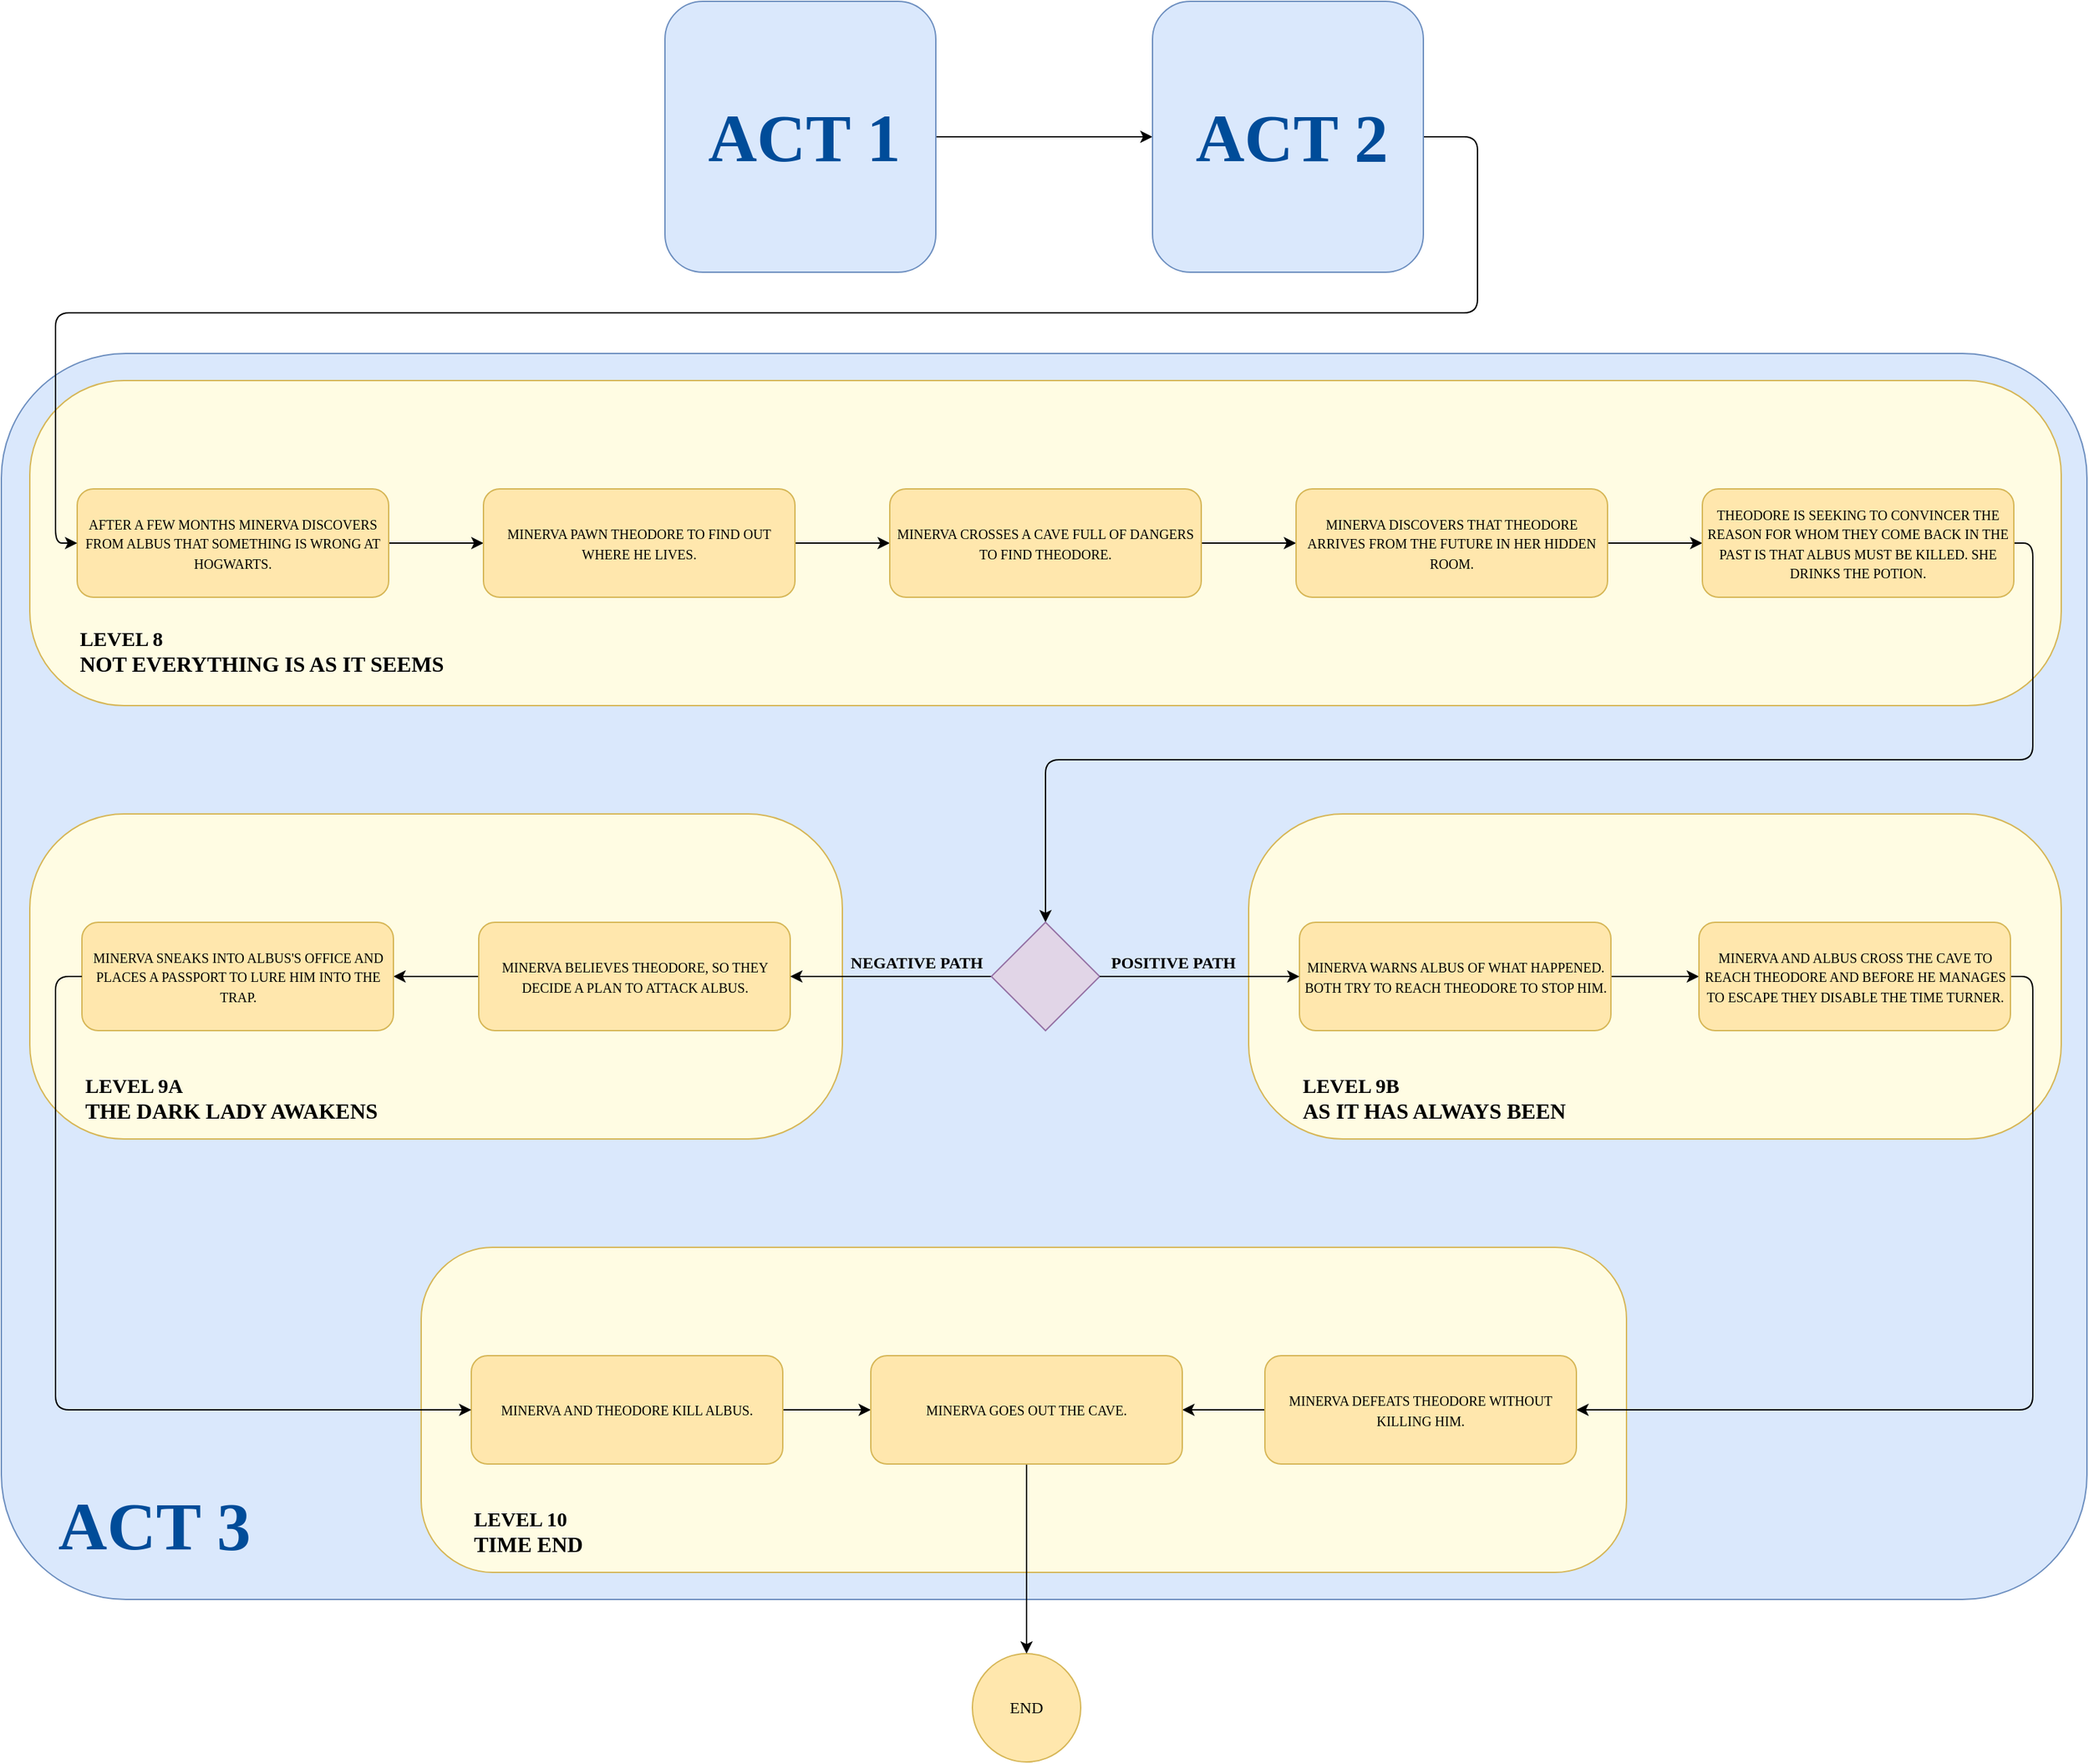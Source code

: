 <mxfile version="13.9.9" type="device"><diagram id="9G3ZSRjE5eR7GkHFppFa" name="Page-1"><mxGraphModel dx="2370" dy="1175" grid="1" gridSize="10" guides="1" tooltips="1" connect="1" arrows="1" fold="1" page="1" pageScale="1" pageWidth="827" pageHeight="1169" math="0" shadow="0"><root><mxCell id="0"/><mxCell id="1" parent="0"/><mxCell id="e39GXcIzTEzoAKECYrM0-5" value="" style="rounded=1;whiteSpace=wrap;html=1;glass=0;sketch=0;shadow=0;arcSize=10;strokeColor=#6c8ebf;fillColor=#DAE8FC;" vertex="1" parent="1"><mxGeometry x="470" y="300" width="1540" height="920" as="geometry"/></mxCell><mxCell id="UlbksKQ0W-jiqBPNNnSb-2" value="" style="rounded=1;whiteSpace=wrap;html=1;glass=0;sketch=0;shadow=0;arcSize=29;strokeColor=#d6b656;fillColor=#FFFCE3;" parent="1" vertex="1"><mxGeometry x="491" y="320" width="1500" height="240" as="geometry"/></mxCell><mxCell id="UlbksKQ0W-jiqBPNNnSb-5" style="edgeStyle=orthogonalEdgeStyle;rounded=0;orthogonalLoop=1;jettySize=auto;html=1;exitX=1;exitY=0.5;exitDx=0;exitDy=0;entryX=0;entryY=0.5;entryDx=0;entryDy=0;" parent="1" source="UlbksKQ0W-jiqBPNNnSb-6" target="UlbksKQ0W-jiqBPNNnSb-8" edge="1"><mxGeometry relative="1" as="geometry"/></mxCell><mxCell id="UlbksKQ0W-jiqBPNNnSb-6" value="&lt;font face=&quot;comfortaa&quot;&gt;&lt;span style=&quot;font-size: 10px&quot;&gt;AFTER A FEW MONTHS MINERVA DISCOVERS FROM ALBUS THAT SOMETHING IS WRONG AT HOGWARTS.&lt;/span&gt;&lt;/font&gt;" style="rounded=1;whiteSpace=wrap;html=1;strokeColor=#d6b656;fillColor=#FFE7AD;align=center;perimeterSpacing=0;spacingTop=0;shadow=0;" parent="1" vertex="1"><mxGeometry x="526" y="400" width="230" height="80" as="geometry"/></mxCell><mxCell id="UlbksKQ0W-jiqBPNNnSb-7" style="edgeStyle=orthogonalEdgeStyle;rounded=0;orthogonalLoop=1;jettySize=auto;html=1;exitX=1;exitY=0.5;exitDx=0;exitDy=0;entryX=0;entryY=0.5;entryDx=0;entryDy=0;" parent="1" source="UlbksKQ0W-jiqBPNNnSb-8" target="UlbksKQ0W-jiqBPNNnSb-9" edge="1"><mxGeometry relative="1" as="geometry"/></mxCell><mxCell id="UlbksKQ0W-jiqBPNNnSb-8" value="&lt;font face=&quot;comfortaa&quot;&gt;&lt;span style=&quot;font-size: 10px&quot;&gt;MINERVA PAWN THEODORE TO FIND OUT WHERE HE LIVES.&lt;/span&gt;&lt;/font&gt;" style="rounded=1;whiteSpace=wrap;html=1;strokeColor=#d6b656;fillColor=#FFE7AD;align=center;perimeterSpacing=0;spacingTop=0;shadow=0;" parent="1" vertex="1"><mxGeometry x="826" y="400" width="230" height="80" as="geometry"/></mxCell><mxCell id="UlbksKQ0W-jiqBPNNnSb-83" style="edgeStyle=orthogonalEdgeStyle;rounded=1;orthogonalLoop=1;jettySize=auto;html=1;exitX=1;exitY=0.5;exitDx=0;exitDy=0;" parent="1" source="UlbksKQ0W-jiqBPNNnSb-9" target="UlbksKQ0W-jiqBPNNnSb-82" edge="1"><mxGeometry relative="1" as="geometry"/></mxCell><mxCell id="UlbksKQ0W-jiqBPNNnSb-9" value="&lt;font face=&quot;comfortaa&quot;&gt;&lt;span style=&quot;font-size: 10px&quot;&gt;MINERVA CROSSES A CAVE FULL OF DANGERS TO FIND THEODORE.&lt;/span&gt;&lt;/font&gt;" style="rounded=1;whiteSpace=wrap;html=1;strokeColor=#d6b656;fillColor=#FFE7AD;align=center;perimeterSpacing=0;spacingTop=0;shadow=0;" parent="1" vertex="1"><mxGeometry x="1126" y="400" width="230" height="80" as="geometry"/></mxCell><mxCell id="UlbksKQ0W-jiqBPNNnSb-10" value="&lt;font style=&quot;font-size: 15px&quot;&gt;&lt;b&gt;LEVEL 8&lt;br&gt;&lt;/b&gt;&lt;span id=&quot;docs-internal-guid-a0bbd8f7-7fff-73d3-5b83-35c19cb82c3a&quot;&gt;&lt;span style=&quot;font-size: 12pt ; font-family: &amp;quot;comfortaa&amp;quot; , cursive ; background-color: transparent ; font-weight: 700 ; vertical-align: baseline&quot;&gt;NOT EVERYTHING IS AS IT SEEMS&lt;/span&gt;&lt;/span&gt;&lt;b&gt;&lt;br&gt;&lt;/b&gt;&lt;/font&gt;" style="text;html=1;strokeColor=none;fillColor=none;align=left;verticalAlign=middle;whiteSpace=wrap;rounded=0;shadow=0;fontFamily=Comfortaa;fontSource=https%3A%2F%2Ffonts.googleapis.com%2Fcss%3Ffamily%3DComfortaa;" parent="1" vertex="1"><mxGeometry x="526" y="510" width="316" height="20" as="geometry"/></mxCell><mxCell id="UlbksKQ0W-jiqBPNNnSb-11" value="" style="rounded=1;whiteSpace=wrap;html=1;glass=0;sketch=0;shadow=0;arcSize=29;strokeColor=#d6b656;fillColor=#FFFCE3;" parent="1" vertex="1"><mxGeometry x="491" y="640" width="600" height="240" as="geometry"/></mxCell><mxCell id="UlbksKQ0W-jiqBPNNnSb-12" value="&lt;font&gt;&lt;b&gt;&lt;span style=&quot;font-size: 15px&quot;&gt;LEVEL 9A&lt;br&gt;&lt;div&gt;&lt;span style=&quot;font-weight: normal&quot; id=&quot;docs-internal-guid-8447bf19-7fff-2ecb-492c-ed1e44df459d&quot;&gt;&lt;span style=&quot;font-size: 12pt ; font-family: &amp;quot;comfortaa&amp;quot; , cursive ; background-color: transparent ; font-weight: 700 ; vertical-align: baseline&quot;&gt;THE DARK LADY AWAKENS&lt;/span&gt;&lt;/span&gt;&lt;br&gt;&lt;/div&gt;&lt;/span&gt;&lt;/b&gt;&lt;/font&gt;" style="text;html=1;strokeColor=none;fillColor=none;align=left;verticalAlign=middle;whiteSpace=wrap;rounded=0;shadow=0;fontFamily=Comfortaa;fontSource=https%3A%2F%2Ffonts.googleapis.com%2Fcss%3Ffamily%3DComfortaa;" parent="1" vertex="1"><mxGeometry x="529.5" y="840" width="280" height="20" as="geometry"/></mxCell><mxCell id="e39GXcIzTEzoAKECYrM0-3" style="edgeStyle=orthogonalEdgeStyle;rounded=0;orthogonalLoop=1;jettySize=auto;html=1;" edge="1" parent="1" source="UlbksKQ0W-jiqBPNNnSb-14" target="UlbksKQ0W-jiqBPNNnSb-17"><mxGeometry relative="1" as="geometry"/></mxCell><mxCell id="UlbksKQ0W-jiqBPNNnSb-14" value="&lt;font face=&quot;comfortaa&quot;&gt;&lt;span style=&quot;font-size: 10px&quot;&gt;MINERVA BELIEVES THEODORE, SO THEY DECIDE A PLAN TO ATTACK ALBUS.&lt;/span&gt;&lt;/font&gt;" style="rounded=1;whiteSpace=wrap;html=1;strokeColor=#d6b656;fillColor=#FFE7AD;align=center;perimeterSpacing=0;spacingTop=0;shadow=0;" parent="1" vertex="1"><mxGeometry x="822.5" y="720" width="230" height="80" as="geometry"/></mxCell><mxCell id="UlbksKQ0W-jiqBPNNnSb-17" value="&lt;font face=&quot;comfortaa&quot;&gt;&lt;span style=&quot;font-size: 10px&quot;&gt;MINERVA SNEAKS INTO ALBUS'S OFFICE AND PLACES A PASSPORT TO LURE HIM INTO THE TRAP.&lt;/span&gt;&lt;/font&gt;" style="rounded=1;whiteSpace=wrap;html=1;strokeColor=#d6b656;fillColor=#FFE7AD;align=center;perimeterSpacing=0;spacingTop=0;shadow=0;" parent="1" vertex="1"><mxGeometry x="529.5" y="720" width="230" height="80" as="geometry"/></mxCell><mxCell id="UlbksKQ0W-jiqBPNNnSb-40" value="" style="rounded=1;whiteSpace=wrap;html=1;glass=0;sketch=0;shadow=0;arcSize=22;strokeColor=#d6b656;fillColor=#FFFCE3;" parent="1" vertex="1"><mxGeometry x="780" y="960" width="890" height="240" as="geometry"/></mxCell><mxCell id="UlbksKQ0W-jiqBPNNnSb-108" style="edgeStyle=orthogonalEdgeStyle;rounded=1;orthogonalLoop=1;jettySize=auto;html=1;exitX=1;exitY=0.5;exitDx=0;exitDy=0;entryX=0;entryY=0.5;entryDx=0;entryDy=0;" parent="1" source="UlbksKQ0W-jiqBPNNnSb-42" target="UlbksKQ0W-jiqBPNNnSb-106" edge="1"><mxGeometry relative="1" as="geometry"/></mxCell><mxCell id="UlbksKQ0W-jiqBPNNnSb-42" value="&lt;font face=&quot;comfortaa&quot;&gt;&lt;span style=&quot;font-size: 10px&quot;&gt;MINERVA AND THEODORE KILL ALBUS.&lt;/span&gt;&lt;/font&gt;" style="rounded=1;whiteSpace=wrap;html=1;strokeColor=#d6b656;fillColor=#FFE7AD;align=center;perimeterSpacing=0;spacingTop=0;shadow=0;" parent="1" vertex="1"><mxGeometry x="817" y="1040" width="230" height="80" as="geometry"/></mxCell><mxCell id="UlbksKQ0W-jiqBPNNnSb-45" style="edgeStyle=orthogonalEdgeStyle;rounded=1;orthogonalLoop=1;jettySize=auto;html=1;exitX=1;exitY=0.5;exitDx=0;exitDy=0;entryX=0;entryY=0.5;entryDx=0;entryDy=0;fontFamily=Comfortaa;fontSource=https%3A%2F%2Ffonts.googleapis.com%2Fcss%3Ffamily%3DComfortaa;" parent="1" edge="1"><mxGeometry relative="1" as="geometry"><mxPoint x="1480.0" y="2200" as="targetPoint"/></mxGeometry></mxCell><mxCell id="UlbksKQ0W-jiqBPNNnSb-47" style="edgeStyle=orthogonalEdgeStyle;rounded=1;orthogonalLoop=1;jettySize=auto;html=1;exitX=1;exitY=0.5;exitDx=0;exitDy=0;entryX=0;entryY=0.5;entryDx=0;entryDy=0;fontFamily=Comfortaa;fontSource=https%3A%2F%2Ffonts.googleapis.com%2Fcss%3Ffamily%3DComfortaa;" parent="1" edge="1"><mxGeometry relative="1" as="geometry"><mxPoint x="1480.0" y="2200" as="targetPoint"/></mxGeometry></mxCell><mxCell id="UlbksKQ0W-jiqBPNNnSb-49" style="edgeStyle=orthogonalEdgeStyle;rounded=1;orthogonalLoop=1;jettySize=auto;html=1;exitX=0.5;exitY=0;exitDx=0;exitDy=0;entryX=0;entryY=0.5;entryDx=0;entryDy=0;fontFamily=Comfortaa;fontSource=https%3A%2F%2Ffonts.googleapis.com%2Fcss%3Ffamily%3DComfortaa;" parent="1" edge="1"><mxGeometry relative="1" as="geometry"><Array as="points"><mxPoint x="995" y="2140"/></Array><mxPoint x="1180.0" y="2140" as="targetPoint"/></mxGeometry></mxCell><mxCell id="UlbksKQ0W-jiqBPNNnSb-50" style="edgeStyle=orthogonalEdgeStyle;rounded=1;orthogonalLoop=1;jettySize=auto;html=1;exitX=0.5;exitY=1;exitDx=0;exitDy=0;entryX=0;entryY=0.5;entryDx=0;entryDy=0;fontFamily=Comfortaa;fontSource=https%3A%2F%2Ffonts.googleapis.com%2Fcss%3Ffamily%3DComfortaa;" parent="1" edge="1"><mxGeometry relative="1" as="geometry"><mxPoint x="1180.0" y="2260" as="targetPoint"/></mxGeometry></mxCell><mxCell id="UlbksKQ0W-jiqBPNNnSb-60" value="&lt;b&gt;&lt;font color=&quot;#004c99&quot;&gt;&lt;font style=&quot;font-size: 50px&quot;&gt;ACT 3&lt;/font&gt;&lt;/font&gt;&lt;/b&gt;" style="text;html=1;strokeColor=none;fillColor=none;align=left;verticalAlign=middle;whiteSpace=wrap;rounded=0;shadow=0;fontFamily=Comfortaa;fontSource=https%3A%2F%2Ffonts.googleapis.com%2Fcss%3Ffamily%3DComfortaa;" parent="1" vertex="1"><mxGeometry x="510" y="1120" width="222" height="90" as="geometry"/></mxCell><mxCell id="UlbksKQ0W-jiqBPNNnSb-74" style="edgeStyle=orthogonalEdgeStyle;rounded=1;orthogonalLoop=1;jettySize=auto;html=1;exitX=1;exitY=0.5;exitDx=0;exitDy=0;entryX=0;entryY=0.5;entryDx=0;entryDy=0;fontFamily=Comfortaa;fontSource=https%3A%2F%2Ffonts.googleapis.com%2Fcss%3Ffamily%3DComfortaa;" parent="1" source="UlbksKQ0W-jiqBPNNnSb-75" target="UlbksKQ0W-jiqBPNNnSb-78" edge="1"><mxGeometry relative="1" as="geometry"/></mxCell><mxCell id="UlbksKQ0W-jiqBPNNnSb-75" value="" style="rounded=1;whiteSpace=wrap;html=1;glass=0;sketch=0;shadow=0;arcSize=14;fillColor=#dae8fc;strokeColor=#6c8ebf;" parent="1" vertex="1"><mxGeometry x="960" y="40" width="200" height="200" as="geometry"/></mxCell><mxCell id="UlbksKQ0W-jiqBPNNnSb-76" value="&lt;b style=&quot;font-size: 50px&quot;&gt;&lt;font color=&quot;#004c99&quot; style=&quot;font-size: 50px&quot;&gt;&lt;font style=&quot;font-size: 50px&quot;&gt;ACT 1&lt;/font&gt;&lt;/font&gt;&lt;/b&gt;" style="text;html=1;strokeColor=none;fillColor=none;align=right;verticalAlign=middle;whiteSpace=wrap;rounded=0;shadow=0;fontFamily=Comfortaa;fontSource=https%3A%2F%2Ffonts.googleapis.com%2Fcss%3Ffamily%3DComfortaa;" parent="1" vertex="1"><mxGeometry x="984" y="95" width="152" height="90" as="geometry"/></mxCell><mxCell id="UlbksKQ0W-jiqBPNNnSb-111" style="edgeStyle=orthogonalEdgeStyle;rounded=1;orthogonalLoop=1;jettySize=auto;html=1;exitX=1;exitY=0.5;exitDx=0;exitDy=0;entryX=0;entryY=0.5;entryDx=0;entryDy=0;" parent="1" source="UlbksKQ0W-jiqBPNNnSb-78" target="UlbksKQ0W-jiqBPNNnSb-6" edge="1"><mxGeometry relative="1" as="geometry"><Array as="points"><mxPoint x="1560" y="140"/><mxPoint x="1560" y="270"/><mxPoint x="510" y="270"/><mxPoint x="510" y="440"/></Array></mxGeometry></mxCell><mxCell id="UlbksKQ0W-jiqBPNNnSb-78" value="" style="rounded=1;whiteSpace=wrap;html=1;glass=0;sketch=0;shadow=0;arcSize=14;fillColor=#dae8fc;strokeColor=#6c8ebf;" parent="1" vertex="1"><mxGeometry x="1320" y="40" width="200" height="200" as="geometry"/></mxCell><mxCell id="UlbksKQ0W-jiqBPNNnSb-79" value="&lt;b style=&quot;font-size: 50px&quot;&gt;&lt;font color=&quot;#004c99&quot; style=&quot;font-size: 50px&quot;&gt;&lt;font style=&quot;font-size: 50px&quot;&gt;ACT 2&lt;/font&gt;&lt;/font&gt;&lt;/b&gt;" style="text;html=1;strokeColor=none;fillColor=none;align=right;verticalAlign=middle;whiteSpace=wrap;rounded=0;shadow=0;fontFamily=Comfortaa;fontSource=https%3A%2F%2Ffonts.googleapis.com%2Fcss%3Ffamily%3DComfortaa;" parent="1" vertex="1"><mxGeometry x="1344" y="95" width="152" height="90" as="geometry"/></mxCell><mxCell id="UlbksKQ0W-jiqBPNNnSb-80" value="&lt;font face=&quot;Comfortaa&quot;&gt;END&lt;/font&gt;" style="ellipse;whiteSpace=wrap;html=1;aspect=fixed;strokeColor=#d6b656;fillColor=#FFE7AD;" parent="1" vertex="1"><mxGeometry x="1187" y="1260" width="80" height="80" as="geometry"/></mxCell><mxCell id="UlbksKQ0W-jiqBPNNnSb-85" style="edgeStyle=orthogonalEdgeStyle;rounded=1;orthogonalLoop=1;jettySize=auto;html=1;exitX=1;exitY=0.5;exitDx=0;exitDy=0;entryX=0;entryY=0.5;entryDx=0;entryDy=0;" parent="1" source="UlbksKQ0W-jiqBPNNnSb-82" target="UlbksKQ0W-jiqBPNNnSb-84" edge="1"><mxGeometry relative="1" as="geometry"/></mxCell><mxCell id="UlbksKQ0W-jiqBPNNnSb-82" value="&lt;font face=&quot;comfortaa&quot;&gt;&lt;span style=&quot;font-size: 10px&quot;&gt;MINERVA DISCOVERS THAT THEODORE ARRIVES FROM THE FUTURE IN HER HIDDEN ROOM.&lt;/span&gt;&lt;/font&gt;" style="rounded=1;whiteSpace=wrap;html=1;strokeColor=#d6b656;fillColor=#FFE7AD;align=center;perimeterSpacing=0;spacingTop=0;shadow=0;" parent="1" vertex="1"><mxGeometry x="1426" y="400" width="230" height="80" as="geometry"/></mxCell><mxCell id="UlbksKQ0W-jiqBPNNnSb-87" style="edgeStyle=orthogonalEdgeStyle;rounded=1;orthogonalLoop=1;jettySize=auto;html=1;exitX=1;exitY=0.5;exitDx=0;exitDy=0;entryX=0.5;entryY=0;entryDx=0;entryDy=0;" parent="1" source="UlbksKQ0W-jiqBPNNnSb-84" target="UlbksKQ0W-jiqBPNNnSb-86" edge="1"><mxGeometry relative="1" as="geometry"><Array as="points"><mxPoint x="1970" y="440"/><mxPoint x="1970" y="600"/><mxPoint x="1241" y="600"/></Array></mxGeometry></mxCell><mxCell id="UlbksKQ0W-jiqBPNNnSb-84" value="&lt;font face=&quot;comfortaa&quot;&gt;&lt;span style=&quot;font-size: 10px&quot;&gt;THEODORE IS SEEKING TO CONVINCER THE REASON FOR WHOM THEY COME BACK IN THE PAST IS THAT ALBUS MUST BE KILLED. SHE DRINKS THE POTION.&lt;/span&gt;&lt;/font&gt;" style="rounded=1;whiteSpace=wrap;html=1;strokeColor=#d6b656;fillColor=#FFE7AD;align=center;perimeterSpacing=0;spacingTop=0;shadow=0;" parent="1" vertex="1"><mxGeometry x="1726" y="400" width="230" height="80" as="geometry"/></mxCell><mxCell id="e39GXcIzTEzoAKECYrM0-2" style="edgeStyle=orthogonalEdgeStyle;rounded=0;orthogonalLoop=1;jettySize=auto;html=1;" edge="1" parent="1" source="UlbksKQ0W-jiqBPNNnSb-86" target="UlbksKQ0W-jiqBPNNnSb-14"><mxGeometry relative="1" as="geometry"/></mxCell><mxCell id="UlbksKQ0W-jiqBPNNnSb-86" value="" style="rhombus;whiteSpace=wrap;html=1;shadow=0;fontFamily=Comfortaa;fontSource=https%3A%2F%2Ffonts.googleapis.com%2Fcss%3Ffamily%3DComfortaa;align=right;fillColor=#e1d5e7;strokeColor=#9673a6;" parent="1" vertex="1"><mxGeometry x="1201" y="720" width="80" height="80" as="geometry"/></mxCell><mxCell id="UlbksKQ0W-jiqBPNNnSb-89" value="" style="rounded=1;whiteSpace=wrap;html=1;glass=0;sketch=0;shadow=0;arcSize=29;strokeColor=#d6b656;fillColor=#FFFCE3;" parent="1" vertex="1"><mxGeometry x="1391" y="640" width="600" height="240" as="geometry"/></mxCell><mxCell id="UlbksKQ0W-jiqBPNNnSb-90" value="&lt;font&gt;&lt;b&gt;&lt;span style=&quot;font-size: 15px&quot;&gt;LEVEL 9B&lt;br&gt;&lt;/span&gt;&lt;/b&gt;&lt;span id=&quot;docs-internal-guid-72349eaa-7fff-3e9b-e503-5e8e068eec94&quot;&gt;&lt;span style=&quot;font-size: 12pt ; font-family: &amp;quot;comfortaa&amp;quot; , cursive ; background-color: transparent ; font-weight: 700 ; vertical-align: baseline&quot;&gt;AS IT HAS ALWAYS BEEN&lt;/span&gt;&lt;/span&gt;&lt;b&gt;&lt;span style=&quot;font-size: 15px&quot;&gt;&lt;br&gt;&lt;/span&gt;&lt;/b&gt;&lt;/font&gt;" style="text;html=1;strokeColor=none;fillColor=none;align=left;verticalAlign=middle;whiteSpace=wrap;rounded=0;shadow=0;fontFamily=Comfortaa;fontSource=https%3A%2F%2Ffonts.googleapis.com%2Fcss%3Ffamily%3DComfortaa;" parent="1" vertex="1"><mxGeometry x="1428.5" y="840" width="280" height="20" as="geometry"/></mxCell><mxCell id="UlbksKQ0W-jiqBPNNnSb-91" style="edgeStyle=orthogonalEdgeStyle;rounded=1;orthogonalLoop=1;jettySize=auto;html=1;exitX=1;exitY=0.5;exitDx=0;exitDy=0;entryX=0;entryY=0.5;entryDx=0;entryDy=0;fontFamily=Comfortaa;fontSource=https%3A%2F%2Ffonts.googleapis.com%2Fcss%3Ffamily%3DComfortaa;" parent="1" source="UlbksKQ0W-jiqBPNNnSb-92" target="UlbksKQ0W-jiqBPNNnSb-93" edge="1"><mxGeometry relative="1" as="geometry"/></mxCell><mxCell id="UlbksKQ0W-jiqBPNNnSb-92" value="&lt;font face=&quot;comfortaa&quot;&gt;&lt;span style=&quot;font-size: 10px&quot;&gt;MINERVA WARNS ALBUS OF WHAT HAPPENED. BOTH TRY TO REACH THEODORE TO STOP HIM.&lt;/span&gt;&lt;/font&gt;" style="rounded=1;whiteSpace=wrap;html=1;strokeColor=#d6b656;fillColor=#FFE7AD;align=center;perimeterSpacing=0;spacingTop=0;shadow=0;" parent="1" vertex="1"><mxGeometry x="1428.5" y="720" width="230" height="80" as="geometry"/></mxCell><mxCell id="UlbksKQ0W-jiqBPNNnSb-105" style="edgeStyle=orthogonalEdgeStyle;rounded=1;orthogonalLoop=1;jettySize=auto;html=1;exitX=1;exitY=0.5;exitDx=0;exitDy=0;entryX=1;entryY=0.5;entryDx=0;entryDy=0;" parent="1" source="UlbksKQ0W-jiqBPNNnSb-93" target="UlbksKQ0W-jiqBPNNnSb-100" edge="1"><mxGeometry relative="1" as="geometry"><Array as="points"><mxPoint x="1970" y="760"/><mxPoint x="1970" y="1080"/></Array></mxGeometry></mxCell><mxCell id="UlbksKQ0W-jiqBPNNnSb-93" value="&lt;font face=&quot;comfortaa&quot;&gt;&lt;span style=&quot;font-size: 10px&quot;&gt;MINERVA AND ALBUS CROSS THE CAVE TO REACH THEODORE AND BEFORE HE MANAGES TO ESCAPE THEY DISABLE THE TIME TURNER.&lt;/span&gt;&lt;/font&gt;" style="rounded=1;whiteSpace=wrap;html=1;strokeColor=#d6b656;fillColor=#FFE7AD;align=center;perimeterSpacing=0;spacingTop=0;shadow=0;" parent="1" vertex="1"><mxGeometry x="1723.5" y="720" width="230" height="80" as="geometry"/></mxCell><mxCell id="UlbksKQ0W-jiqBPNNnSb-95" style="edgeStyle=orthogonalEdgeStyle;rounded=1;orthogonalLoop=1;jettySize=auto;html=1;exitX=1;exitY=0.5;exitDx=0;exitDy=0;entryX=0;entryY=0.5;entryDx=0;entryDy=0;" parent="1" source="UlbksKQ0W-jiqBPNNnSb-86" target="UlbksKQ0W-jiqBPNNnSb-92" edge="1"><mxGeometry relative="1" as="geometry"><Array as="points"><mxPoint x="1420" y="760"/><mxPoint x="1420" y="760"/></Array></mxGeometry></mxCell><mxCell id="UlbksKQ0W-jiqBPNNnSb-96" value="&lt;b&gt;&lt;font style=&quot;font-size: 12px&quot;&gt;POSITIVE PATH&lt;/font&gt;&lt;/b&gt;" style="text;html=1;strokeColor=none;fillColor=none;align=center;verticalAlign=middle;whiteSpace=wrap;rounded=0;shadow=0;fontFamily=Comfortaa;fontSource=https%3A%2F%2Ffonts.googleapis.com%2Fcss%3Ffamily%3DComfortaa;" parent="1" vertex="1"><mxGeometry x="1281" y="740" width="109" height="20" as="geometry"/></mxCell><mxCell id="UlbksKQ0W-jiqBPNNnSb-99" value="&lt;b&gt;&lt;font style=&quot;font-size: 12px&quot;&gt;NEGATIVE PATH&lt;/font&gt;&lt;/b&gt;" style="text;html=1;strokeColor=none;fillColor=none;align=center;verticalAlign=middle;whiteSpace=wrap;rounded=0;shadow=0;fontFamily=Comfortaa;fontSource=https%3A%2F%2Ffonts.googleapis.com%2Fcss%3Ffamily%3DComfortaa;" parent="1" vertex="1"><mxGeometry x="1091" y="740" width="110" height="20" as="geometry"/></mxCell><mxCell id="UlbksKQ0W-jiqBPNNnSb-107" style="edgeStyle=orthogonalEdgeStyle;rounded=1;orthogonalLoop=1;jettySize=auto;html=1;exitX=0;exitY=0.5;exitDx=0;exitDy=0;entryX=1;entryY=0.5;entryDx=0;entryDy=0;" parent="1" source="UlbksKQ0W-jiqBPNNnSb-100" target="UlbksKQ0W-jiqBPNNnSb-106" edge="1"><mxGeometry relative="1" as="geometry"/></mxCell><mxCell id="UlbksKQ0W-jiqBPNNnSb-100" value="&lt;font face=&quot;comfortaa&quot;&gt;&lt;span style=&quot;font-size: 10px&quot;&gt;MINERVA DEFEATS THEODORE WITHOUT KILLING HIM.&lt;/span&gt;&lt;/font&gt;" style="rounded=1;whiteSpace=wrap;html=1;strokeColor=#d6b656;fillColor=#FFE7AD;align=center;perimeterSpacing=0;spacingTop=0;shadow=0;" parent="1" vertex="1"><mxGeometry x="1403" y="1040" width="230" height="80" as="geometry"/></mxCell><mxCell id="UlbksKQ0W-jiqBPNNnSb-109" style="edgeStyle=orthogonalEdgeStyle;rounded=1;orthogonalLoop=1;jettySize=auto;html=1;exitX=0.5;exitY=1;exitDx=0;exitDy=0;entryX=0.5;entryY=0;entryDx=0;entryDy=0;" parent="1" source="UlbksKQ0W-jiqBPNNnSb-106" target="UlbksKQ0W-jiqBPNNnSb-80" edge="1"><mxGeometry relative="1" as="geometry"/></mxCell><mxCell id="UlbksKQ0W-jiqBPNNnSb-106" value="&lt;font face=&quot;comfortaa&quot;&gt;&lt;span style=&quot;font-size: 10px&quot;&gt;MINERVA GOES OUT THE CAVE.&lt;/span&gt;&lt;/font&gt;" style="rounded=1;whiteSpace=wrap;html=1;strokeColor=#d6b656;fillColor=#FFE7AD;align=center;perimeterSpacing=0;spacingTop=0;shadow=0;" parent="1" vertex="1"><mxGeometry x="1112" y="1040" width="230" height="80" as="geometry"/></mxCell><mxCell id="e39GXcIzTEzoAKECYrM0-4" style="edgeStyle=orthogonalEdgeStyle;rounded=1;orthogonalLoop=1;jettySize=auto;html=1;entryX=0;entryY=0.5;entryDx=0;entryDy=0;" edge="1" parent="1" source="UlbksKQ0W-jiqBPNNnSb-17" target="UlbksKQ0W-jiqBPNNnSb-42"><mxGeometry relative="1" as="geometry"><Array as="points"><mxPoint x="510" y="760"/><mxPoint x="510" y="1080"/></Array></mxGeometry></mxCell><mxCell id="UlbksKQ0W-jiqBPNNnSb-39" value="&lt;font style=&quot;font-size: 15px&quot;&gt;&lt;b&gt;LEVEL 10&lt;br&gt;&lt;/b&gt;&lt;span id=&quot;docs-internal-guid-6b62fdcf-7fff-054c-3eef-47ed2628a3a1&quot;&gt;&lt;span style=&quot;font-size: 12pt ; font-family: &amp;quot;comfortaa&amp;quot; , cursive ; background-color: transparent ; font-weight: 700 ; vertical-align: baseline&quot;&gt;TIME END&lt;/span&gt;&lt;/span&gt;&lt;b&gt;&lt;br&gt;&lt;/b&gt;&lt;/font&gt;" style="text;html=1;strokeColor=none;fillColor=none;align=left;verticalAlign=middle;whiteSpace=wrap;rounded=0;shadow=0;fontFamily=Comfortaa;fontSource=https%3A%2F%2Ffonts.googleapis.com%2Fcss%3Ffamily%3DComfortaa;" parent="1" vertex="1"><mxGeometry x="817" y="1160" width="316" height="20" as="geometry"/></mxCell></root></mxGraphModel></diagram></mxfile>